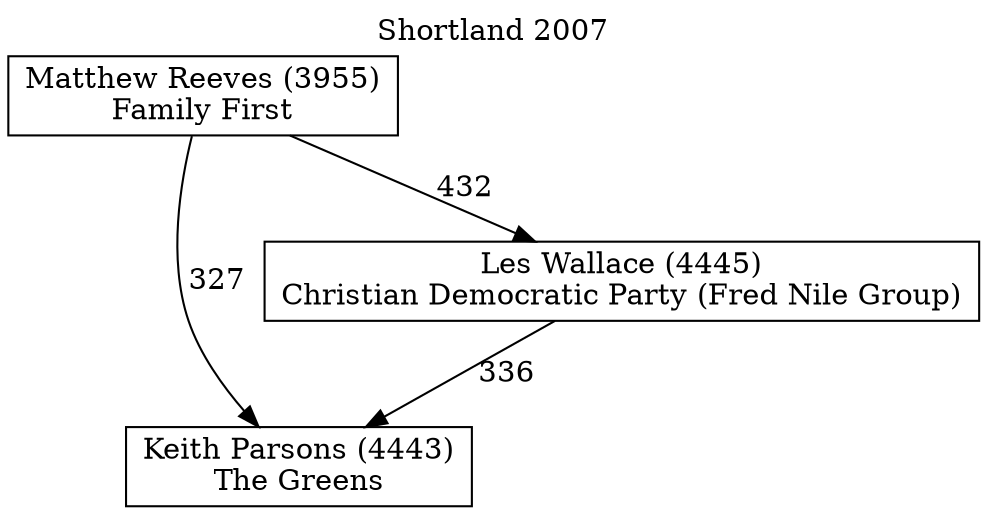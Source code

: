// House preference flow
digraph "Keith Parsons (4443)_Shortland_2007" {
	graph [label="Shortland 2007" labelloc=t mclimit=10]
	node [shape=box]
	"Keith Parsons (4443)" [label="Keith Parsons (4443)
The Greens"]
	"Les Wallace (4445)" [label="Les Wallace (4445)
Christian Democratic Party (Fred Nile Group)"]
	"Matthew Reeves (3955)" [label="Matthew Reeves (3955)
Family First"]
	"Les Wallace (4445)" -> "Keith Parsons (4443)" [label=336]
	"Matthew Reeves (3955)" -> "Keith Parsons (4443)" [label=327]
	"Matthew Reeves (3955)" -> "Les Wallace (4445)" [label=432]
}
